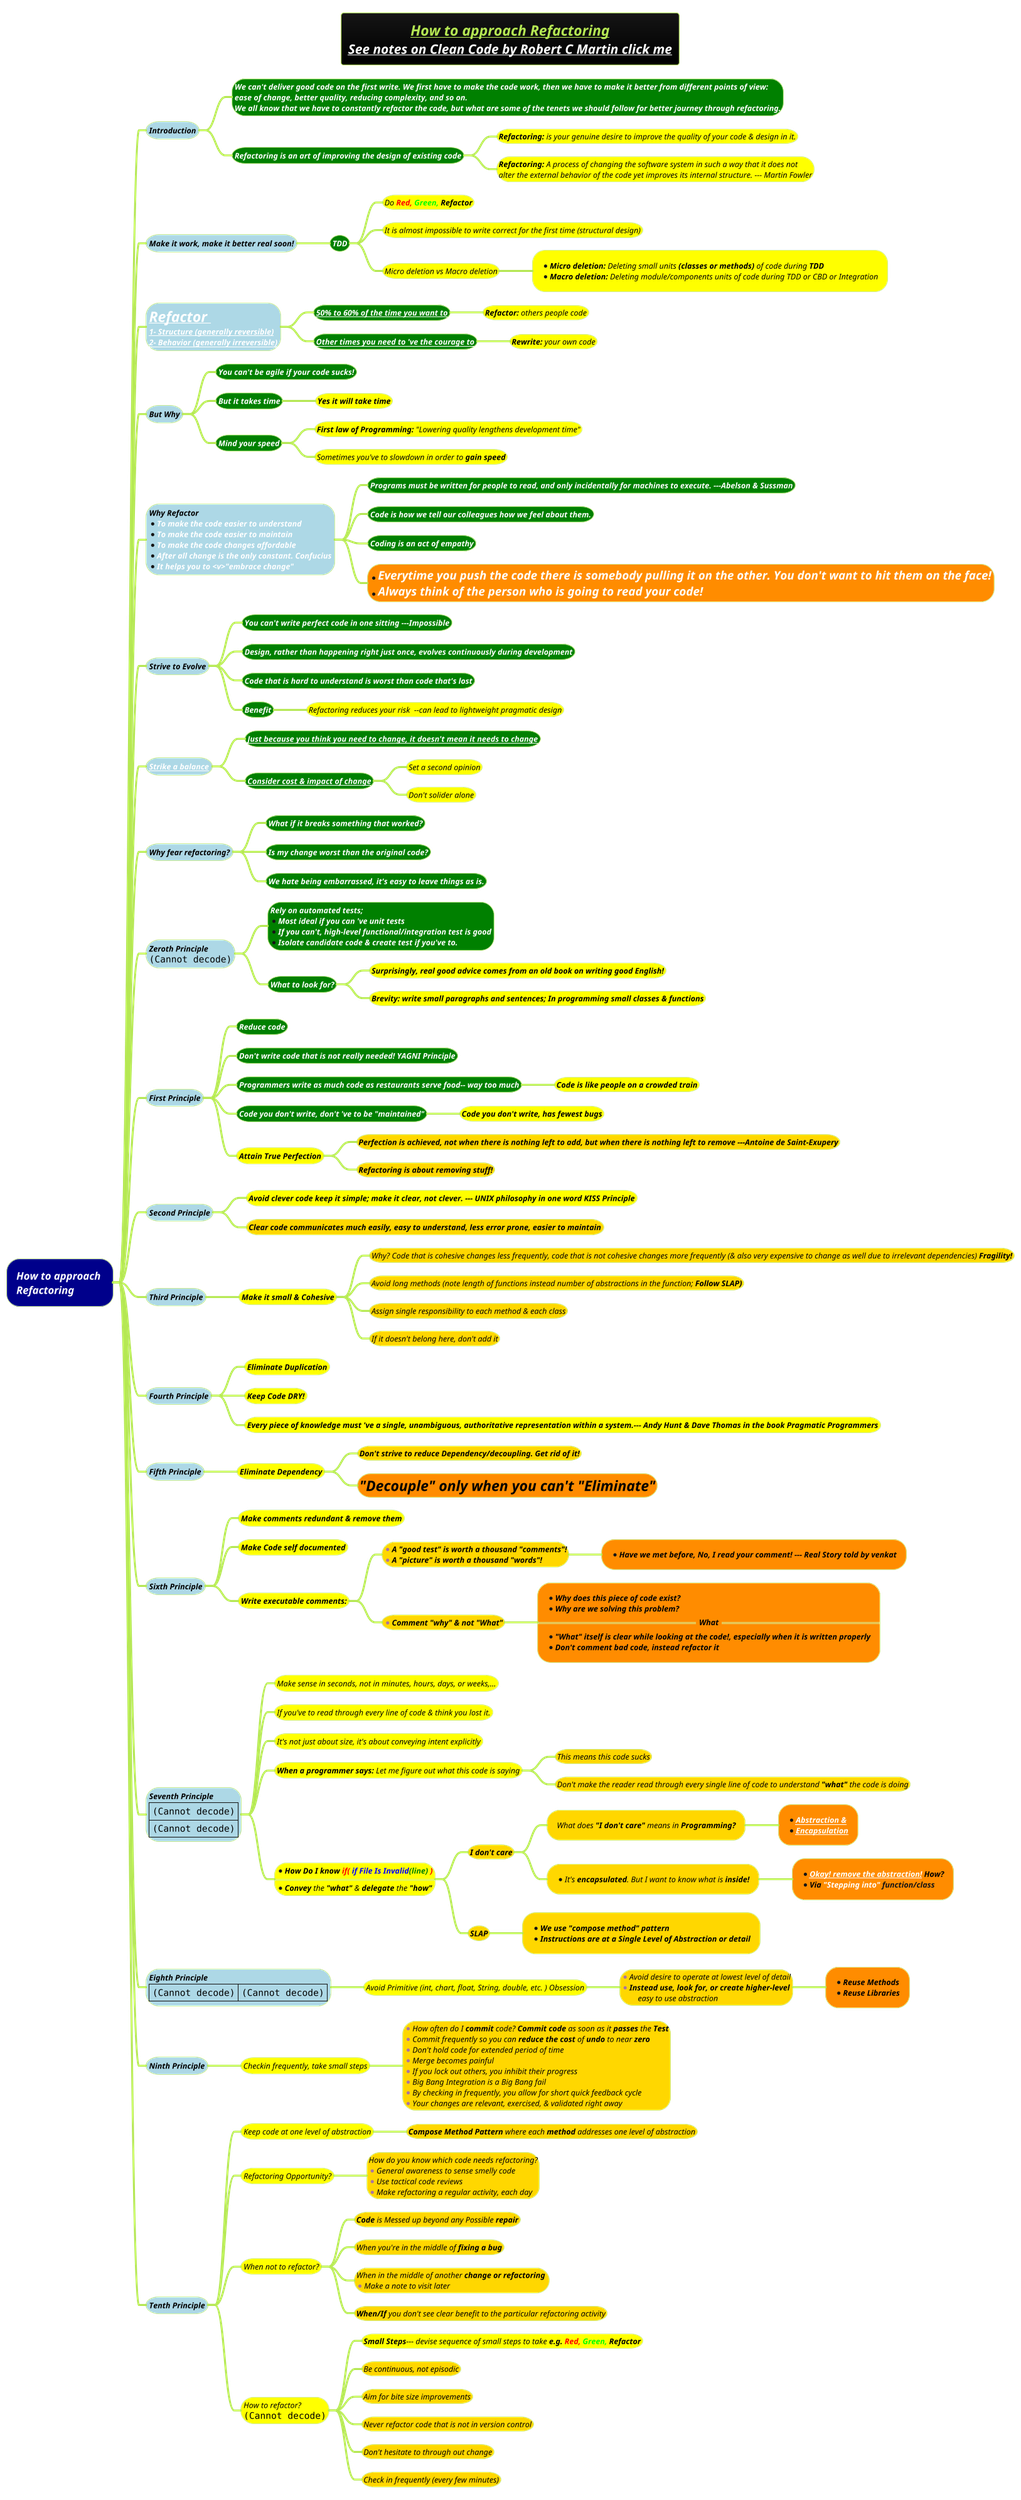 @startmindmap
title =<i><b><u><size:18>How to approach Refactoring \n<i>[[docs/3-programming-languages/Venkat-Subramaniam/images/img_425.png See notes on Clean Code by Robert C Martin click me]]

!theme hacker

*[#darkblue] <i><color #white>How to approach \n<i><color #white>Refactoring
**[#lightblue] <i><color #black><size:12>Introduction

***[#green]:<b><i><color #white><size:12>We can't deliver good code on the first write. We first have to make the code work, then we have to make it better from different points of view:
<b><i><color #white><size:12>ease of change, better quality, reducing complexity, and so on.
<b><i><color #white><size:12>We all know that we have to constantly refactor the code, but what are some of the tenets we should follow for better journey through refactoring.;
***[#green] <b><i><color #white><size:12>Refactoring is an art of improving the design of existing code
****[#yellow] <i><color #black><size:12>**Refactoring:** is your genuine desire to improve the quality of your code & design in it.
****[#yellow]:<i><color #black><size:12>**Refactoring:** A process of changing the software system in such a way that it does not
<i><color #black><size:12>alter the external behavior of the code yet improves its internal structure. --- Martin Fowler;

**[#lightblue] <i><color #black><size:12>Make it work, make it better real soon!
***[#green] <b><i><color #white><size:12>TDD
****[#yellow] <i><color #black><size:12>Do <b><color #red>Red, <color #lime>Green, <color #black>Refactor
****[#yellow] <i><color #black><size:12>It is almost impossible to write correct for the first time (structural design)
****[#yellow] <i><color #black><size:12>Micro deletion vs Macro deletion
*****[#yellow] *<i><color #black><size:12>**Micro deletion:** Deleting small units **(classes or methods)** of code during <b>TDD  \n*<i><color #black><size:12>**Macro deletion:** Deleting module/components units of code during TDD or CBD or Integration
**[#lightblue]:<i><color #black><size:22>[[docs/3-programming-languages/Venkat-Subramaniam/images/img_249.png Refactor ]]
<i><color #black><size:12>[[docs/3-programming-languages/Venkat-Subramaniam/images/img_466.png 1- Structure (generally reversible)]]
<i><color #black><size:12>[[docs/3-programming-languages/Venkat-Subramaniam/images/img_466.png 2- Behavior (generally irreversible)]];
***[#green] <b><i><color #white><size:12>[[docs/3-programming-languages/Venkat-Subramaniam/images/img_131.png 50% to 60% of the time you want to]]
****[#yellow] <i><color #black><size:12><b>Refactor:</b> others people code
***[#green] <b><i><color #white><size:12>[[docs/3-programming-languages/Venkat-Subramaniam/images/img_131.png Other times you need to 've the courage to]]
****[#yellow] <i><color #black><size:12><b>Rewrite:</b> your own code
**[#lightblue] <i><color #black><size:12><b>But Why
***[#green] <b><i><color #white><size:12>You can't be agile if your code sucks!
***[#green] <b><i><color #white><size:12>But it takes time
****[#yellow] <i><color #black><size:12><b>Yes it will take time
***[#green] <b><i><color #white><size:12>Mind your speed
****[#yellow] <i><color #black><size:12>**First law of Programming:** "Lowering quality lengthens development time"
****[#yellow] <i><color #black><size:12>Sometimes you've to slowdown in order to <b>gain speed

**[#lightblue]:<i><color #black><size:12><b>Why Refactor
*<b><i><color #white><size:12>To make the code easier to understand
*<b><i><color #white><size:12>To make the code easier to maintain
*<b><i><color #white><size:12>To make the code changes affordable
*<b><i><color #white><size:12>After all change is the only constant. Confucius
*<b><i><color #white><size:12>It helps you to <v>"embrace change";
***[#green] <b><i><color #white><size:12>Programs must be written for people to read, and only incidentally for machines to execute. ---Abelson & Sussman
***[#green] <b><i><color #white><size:12>Code is how we tell our colleagues how we feel about them.
***[#green] <b><i><color #white><size:12>Coding is an act of empathy
***[#darkorange]:*<b><i><color #white><size:18>Everytime you push the code there is somebody pulling it on the other. You don't want to hit them on the face!
*<b><i><color #white><size:18>Always think of the person who is going to read your code!;
**[#lightblue] <i><color #black><size:12>Strive to Evolve
***[#green] <b><i><color #white><size:12>You can't write perfect code in one sitting ---Impossible
***[#green] <b><i><color #white><size:12>Design, rather than happening right just once, evolves continuously during development
***[#green] <b><i><color #white><size:12>Code that is hard to understand is worst than code that's lost
***[#green] <b><i><color #white><size:12>Benefit
****[#yellow] <i><color #black><size:12>Refactoring reduces your risk  --can lead to lightweight pragmatic design
**[#lightblue] <i><color #black><size:12>[[docs/3-programming-languages/Venkat-Subramaniam/images/img_256.png Strike a balance]]
***[#green] <b><i><color #white><size:12>[[docs/3-programming-languages/Venkat-Subramaniam/images/img_256.png Just because you think you need to change, it doesn't mean it needs to change]]
***[#green] <b><i><color #white><size:12>[[docs/3-programming-languages/Venkat-Subramaniam/images/img_256.png Consider cost & impact of change]]
****[#yellow] <i><color #black><size:12>Set a second opinion
****[#yellow] <i><color #black><size:12>Don't solider alone
**[#lightblue] <i><color #black><size:12>Why fear refactoring?
***[#green] <b><i><color #white><size:12>What if it breaks something that worked?
***[#green] <b><i><color #white><size:12>Is my change worst than the original code?
***[#green] <b><i><color #white><size:12>We hate being embarrassed, it's easy to leave things as is.
**[#lightblue] <i><color #black><size:12>Zeroth Principle \n<img:images/img_472.png{scale=.8}>
***[#green]:<b><i><color #white><size:12>Rely on automated tests;
*<b><i><color #white><size:12>Most ideal if you can 've unit tests
*<b><i><color #white><size:12>If you can't, high-level functional/integration test is good
*<b><i><color #white><size:12>Isolate candidate code & create test if you've to.;
***[#green] <b><i><color #white><size:12>What to look for?
****[#yellow] <b><i><color #black><size:12>Surprisingly, real good advice comes from an old book on writing good English!
****[#yellow] <b><i><color #black><size:12>Brevity: write small paragraphs and sentences; In programming small classes & functions
**[#lightblue] <i><color #black><size:12>First Principle
***[#green] <b><i><color #white><size:12>Reduce code
***[#green] <b><i><color #white><size:12>Don't write code that is not really needed! YAGNI Principle
***[#green] <b><i><color #white><size:12>Programmers write as much code as restaurants serve food-- way too much
****[#yellow] <b><i><color #black><size:12>Code is like people on a crowded train
***[#green] <b><i><color #white><size:12>Code you don't write, don't 've to be "maintained"
****[#yellow] <b><i><color #black><size:12>Code you don't write, has fewest bugs
***[#yellow] <b><i><color #black><size:12>Attain True Perfection
****[#gold] <b><i><color #black><size:12>Perfection is achieved, not when there is nothing left to add, but when there is nothing left to remove ---Antoine de Saint-Exupery
****[#gold] <b><i><color #black><size:12>Refactoring is about removing stuff!
**[#lightblue] <i><color #black><size:12>Second Principle
***[#yellow] <b><i><color #black><size:12>Avoid clever code keep it simple; make it clear, not clever. --- UNIX philosophy in one word KISS Principle
***[#gold] <b><i><color #black><size:12>Clear code communicates much easily, easy to understand, less error prone, easier to maintain
**[#lightblue] <i><color #black><size:12>Third Principle
***[#yellow] <b><i><color #black><size:12>Make it small & Cohesive
****[#gold] <i><color #black><size:12>Why? Code that is cohesive changes less frequently, code that is not cohesive changes more frequently (& also very expensive to change as well due to irrelevant dependencies) <b>Fragility!
****[#gold] <i><color #black><size:12>Avoid long methods (note length of functions instead number of abstractions in the function; <b>Follow SLAP)
****[#gold] <i><color #black><size:12>Assign single responsibility to each method & each class
****[#gold] <i><color #black><size:12>If it doesn't belong here, don't add it
**[#lightblue] <i><color #black><size:12>Fourth Principle
***[#yellow] <b><i><color #black><size:12>Eliminate Duplication
***[#yellow] <b><i><color #black><size:12>Keep Code DRY!
***[#yellow] <b><i><color #black><size:12>Every piece of knowledge must 've a single, unambiguous, authoritative representation within a system.--- Andy Hunt & Dave Thomas in the book Pragmatic Programmers
**[#lightblue] <i><color #black><size:12>Fifth Principle
***[#yellow] <b><i><color #black><size:12>Eliminate Dependency
****[#gold] <b><i><color #black><size:12>Don't strive to reduce Dependency/decoupling. Get rid of it!
****[#darkorange] <b><i><color #black><size:22>"Decouple" only when you can't "Eliminate"
**[#lightblue] <i><color #black><size:12>Sixth Principle
***[#yellow] <b><i><color #black><size:12>Make comments redundant & remove them
***[#yellow] <b><i><color #black><size:12>Make Code self documented
***[#yellow] <b><i><color #black><size:12>Write executable comments:
****[#gold] *<b><i><color #black><size:12>A "good test" is worth a thousand "comments"!  \n*<b><i><color #black><size:12>A "picture" is worth a thousand "words"!
*****[#darkorange] *<b><i><color #black><size:12>Have we met before, No, I read your comment! --- Real Story told by venkat
****[#gold] *<b><i><color #black><size:12>Comment "why" & not "What"
*****[#darkorange]:*<b><i><color #black><size:12>Why does this piece of code exist?
*<b><i><color #black><size:12>Why are we solving this problem?
==<b><i><color #black><size:12>What==
*<b><i><color #black><size:12>"What" itself is clear while looking at the code!, especially when it is written properly
*<b><i><color #black><size:12>Don't comment bad code, instead refactor it;
**[#lightblue]:<i><color #black><size:12>Seventh Principle
|<img:images/img_473.png>|
|<img:images/img_474.png>|;
***[#yellow] <i><color #black><size:12>Make sense in seconds, not in minutes, hours, days, or weeks,...
***[#yellow] <i><color #black><size:12>If you've to read through every line of code & think you lost it.
***[#yellow] <i><color #black><size:12>It's not just about size, it's about conveying intent explicitly
***[#yellow] <i><color #black><size:12>**When a programmer says:** Let me figure out what this code is saying
****[#gold] <i><color #black><size:12>This means this code sucks
****[#gold] <i><color #black><size:12>Don't make the reader read through every single line of code to understand **"what"** the code is doing
***[#yellow]:*<i><color #black><size:12>**How Do I know <color #red>if(<color #blue> if File Is Invalid<color #green>(line) <color #red>)**
====
*<i><color #black><size:12>**Convey** the **"what"** & **delegate** the <b>"how";
****[#gold] <i><color #black><size:12><b>I don't care
*****[#gold] <i><color #black><size:12>What does **"I don't care"** means in <b>Programming?
******[#darkorange] *<i><color #black><size:12><b>[[docs/3-programming-languages/Venkat-Subramaniam/images/img_346.png Abstraction &]]\n*<i><color #black><size:12><b>[[docs/3-programming-languages/Venkat-Subramaniam/images/img_346.png Encapsulation]]
*****[#gold] *<i><color #black><size:12>It's **encapsulated**. But I want to know what is <b>inside!
******[#darkorange] *<i><color #black><size:12><b>[[docs/3-programming-languages/Venkat-Subramaniam/images/img_346.png Okay! remove the abstraction!]] How? \n*<i><color #black><size:12><b>Via <color #white>"Stepping into"</color> <b>function/class
****[#gold] <i><color #black><size:12><b>SLAP
*****[#gold] *<i><color #black><size:12><b>We use "compose method" pattern \n*<i><color #black><size:12><b>Instructions are at a Single Level of Abstraction or detail
**[#lightblue]:<i><color #black><size:12>Eighth Principle
|<img:images/img_476.png{scale=.5}>|<img:images/img_477.png{scale=.72}>|;
***[#yellow] <i><color #black><size:12>Avoid Primitive (int, chart, float, String, double, etc. ) Obsession
****[#gold] *<i><color #black><size:12>Avoid desire to operate at lowest level of detail \n*<i><color #black><size:12>**Instead use, look for, or create higher-level** \n<i><size:12><color #black>\teasy to use abstraction
*****[#darkorange] *<i><color #black><size:12>**Reuse Methods**\n*<i><color #black><size:12>**Reuse Libraries**
**[#lightblue] <i><color #black><size:12>Ninth Principle
***[#yellow] <i><color #black><size:12>Checkin frequently, take small steps
****[#gold]:*<i><color #black><size:12>How often do I **commit** code? **Commit code** as soon as it **passes** the <b>Test
*<i><color #black><size:12>Commit frequently so you can **reduce the cost** of **undo** to near <b>zero
*<i><color #black><size:12>Don't hold code for extended period of time
*<i><color #black><size:12>Merge becomes painful
*<i><color #black><size:12>If you lock out others, you inhibit their progress
*<i><color #black><size:12>Big Bang Integration is a Big Bang fail
*<i><color #black><size:12>By checking in frequently, you allow for short quick feedback cycle
*<i><color #black><size:12>Your changes are relevant, exercised, & validated right away;
**[#lightblue] <i><color #black><size:12>Tenth Principle
***[#yellow] <i><color #black><size:12>Keep code at one level of abstraction
****[#gold] <i><color #black><size:12>**Compose Method Pattern** where each **method** addresses one level of abstraction
***[#yellow] <i><color #black><size:12>Refactoring Opportunity?
****[#gold]:<i><color #black><size:12>How do you know which code needs refactoring?
*<i><color #black><size:12>General awareness to sense smelly code
*<i><color #black><size:12>Use tactical code reviews
*<i><color #black><size:12>Make refactoring a regular activity, each day;
***[#yellow] <i><color #black><size:12>When not to refactor?
****[#gold] <i><color #black><size:12>**Code** is Messed up beyond any Possible <b>repair
****[#gold] <i><color #black><size:12>When you're in the middle of <b>fixing a bug
****[#gold] <i><color #black><size:12>When in the middle of another <b>change or refactoring \n*<i><color #black><size:12>Make a note to visit later
****[#gold] <i><color #black><size:12>**When/If** you don't see clear benefit to the particular refactoring activity
***[#yellow] <i><color #black><size:12>How to refactor?\n<img:images/img_478.png>
****[#yellow] <i><color #black><size:12>**Small Steps**--- devise sequence of small steps to take <b>e.g. <b><color #red>Red, <color #lime>Green, <color #black>Refactor
****[#gold] <i><color #black><size:12>Be continuous, not episodic
****[#gold] <i><color #black><size:12>Aim for bite size improvements
****[#gold] <i><color #black><size:12>Never refactor code that is not in version control
****[#gold] <i><color #black><size:12>Don't hesitate to through out change
****[#gold] <i><color #black><size:12>Check in frequently (every few minutes)

@endmindmap
